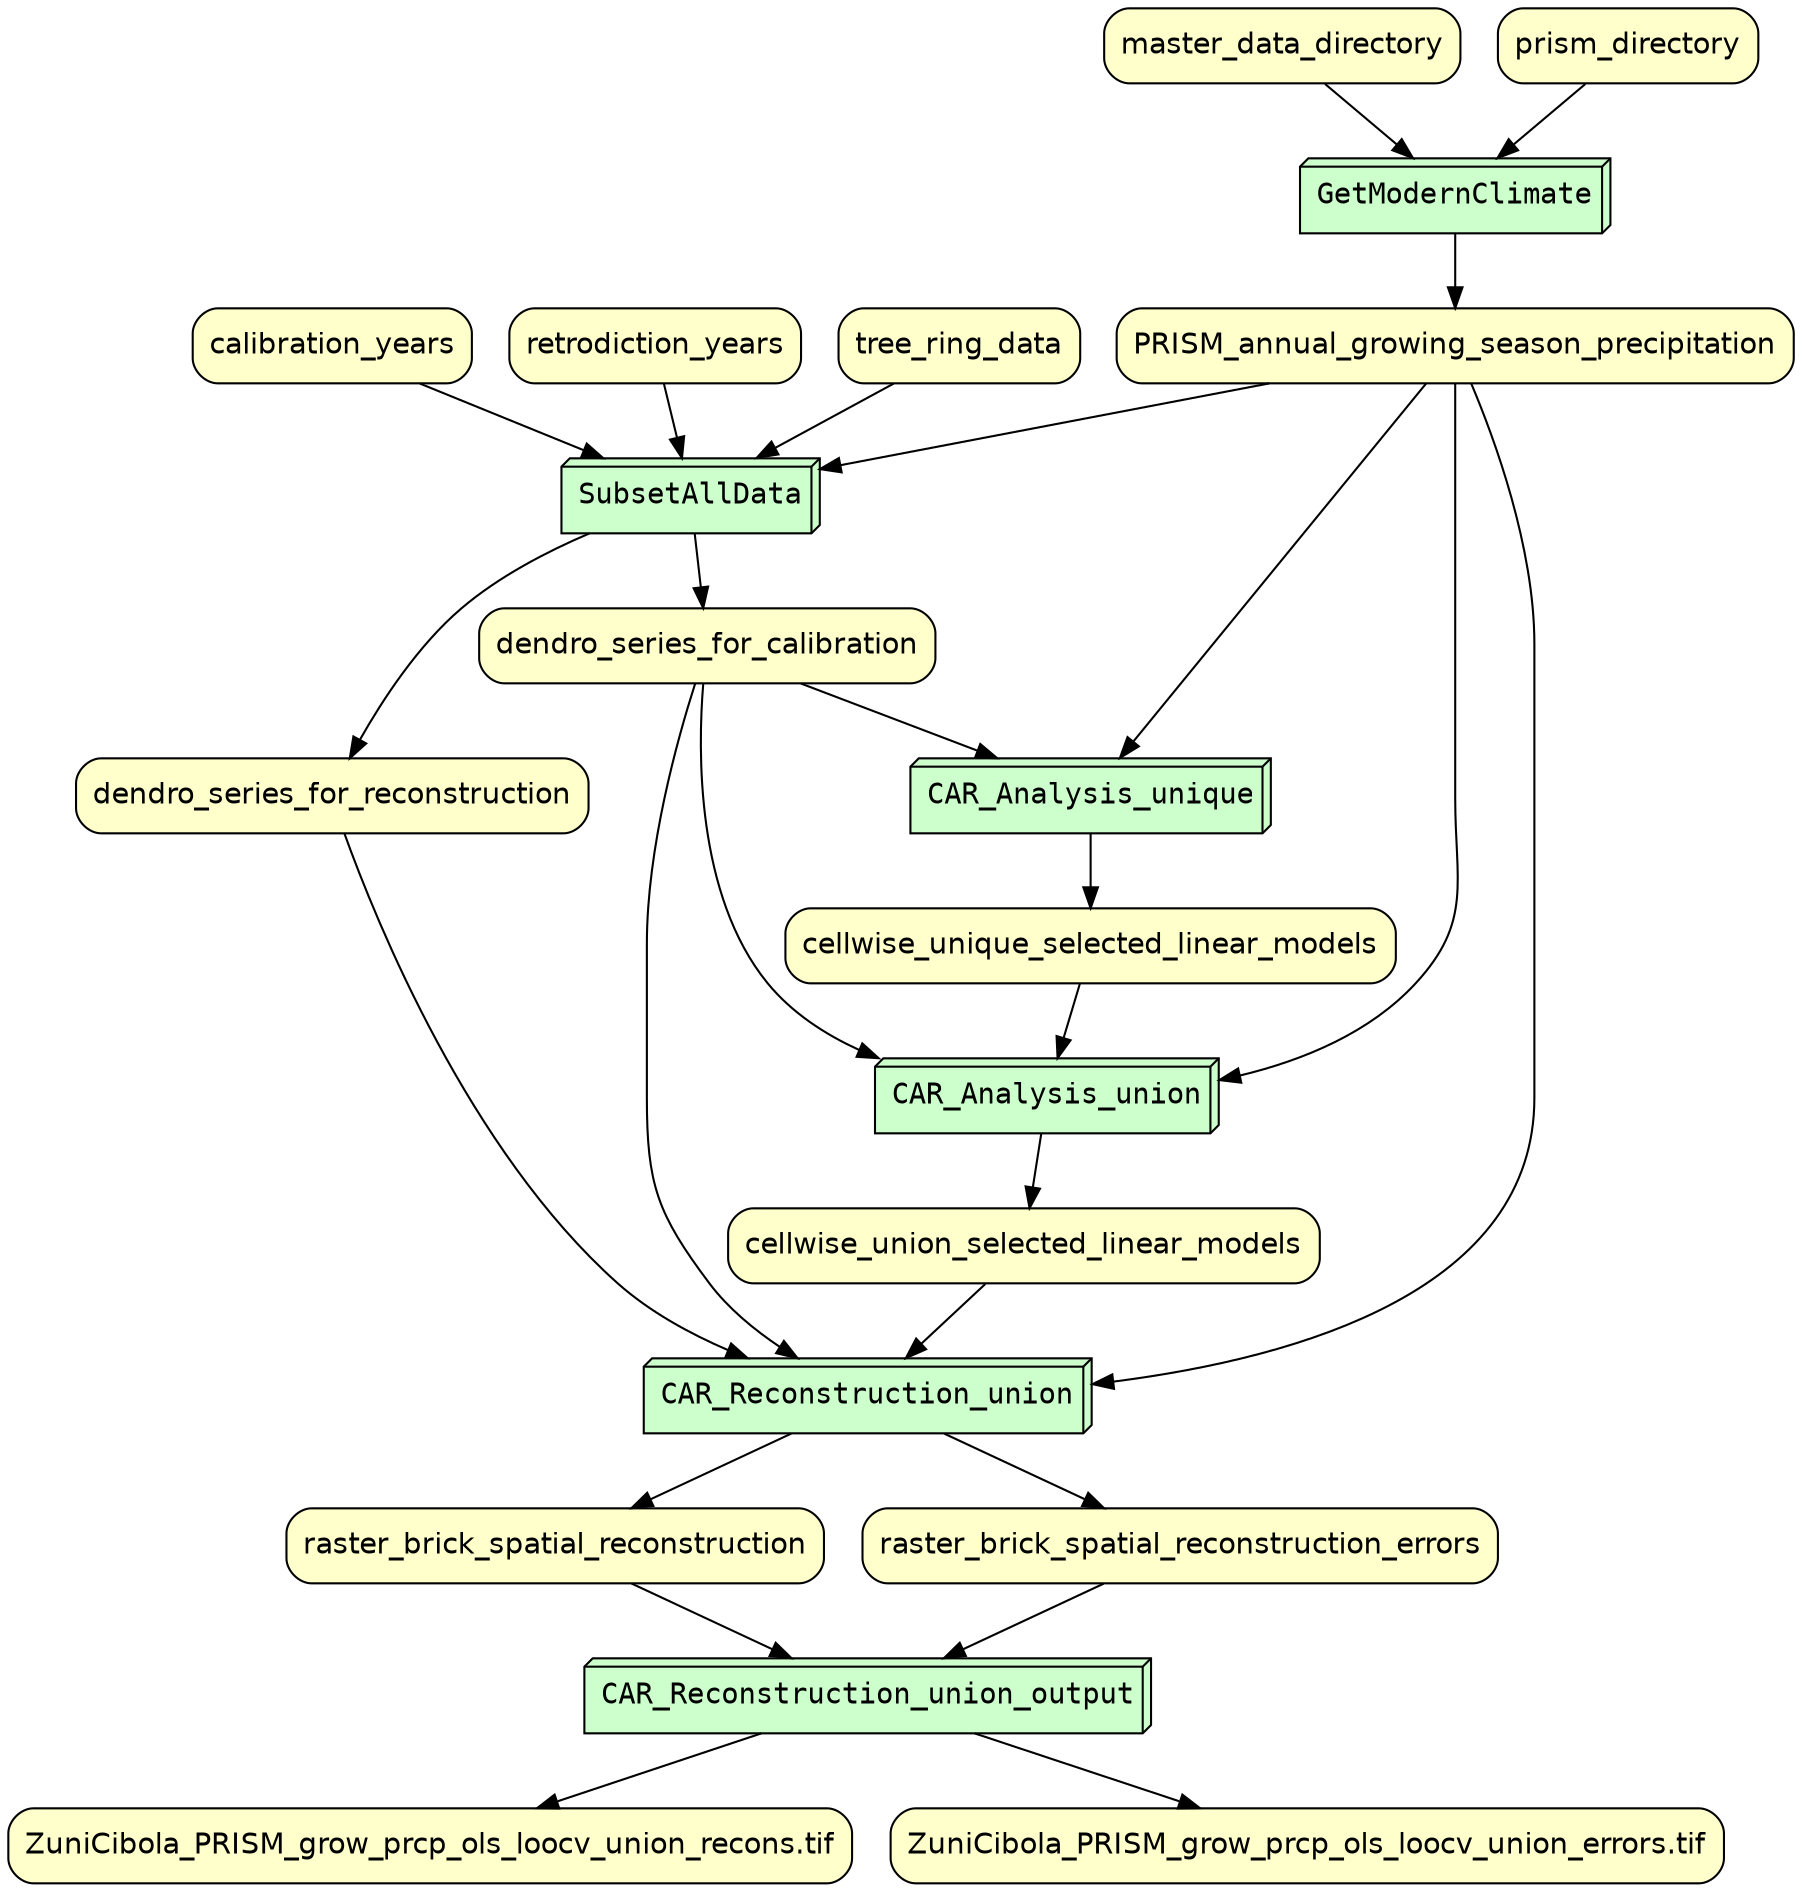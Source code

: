 digraph Workflow {
rankdir=TB

/* Use serif font for process labels */
graph[fontname=Courier]
node[fontname=Courier]
node[shape=box3d style="filled" fillcolor="#CCFFCC" peripheries=1 label=""]
node1 [label="GetModernClimate"]
node2 [label="SubsetAllData"]
node3 [label="CAR_Analysis_unique"]
node4 [label="CAR_Analysis_union"]
node5 [label="CAR_Reconstruction_union"]
node6 [label="CAR_Reconstruction_union_output"]

/* Use sans serif font for data labels */
node[fontname=Helvetica]
node[shape=box style="rounded,filled" fillcolor="#FFFFCC" peripheries=1 label=""]
node7 [label="ZuniCibola_PRISM_grow_prcp_ols_loocv_union_recons.tif"]
node8 [label="ZuniCibola_PRISM_grow_prcp_ols_loocv_union_errors.tif"]
node9 [label="master_data_directory"]
node10 [label="prism_directory"]
node11 [label="PRISM_annual_growing_season_precipitation"]
node12 [label="tree_ring_data"]
node13 [label="calibration_years"]
node14 [label="retrodiction_years"]
node15 [label="dendro_series_for_calibration"]
node16 [label="cellwise_unique_selected_linear_models"]
node17 [label="cellwise_union_selected_linear_models"]
node18 [label="dendro_series_for_reconstruction"]
node19 [label="raster_brick_spatial_reconstruction"]
node20 [label="raster_brick_spatial_reconstruction_errors"]
node1 -> node11
node9 -> node1
node10 -> node1
node2 -> node15
node2 -> node18
node11 -> node2
node12 -> node2
node13 -> node2
node14 -> node2
node3 -> node16
node11 -> node3
node15 -> node3
node4 -> node17
node11 -> node4
node15 -> node4
node16 -> node4
node5 -> node19
node5 -> node20
node11 -> node5
node15 -> node5
node17 -> node5
node18 -> node5
node6 -> node7
node6 -> node8
node19 -> node6
node20 -> node6
}
